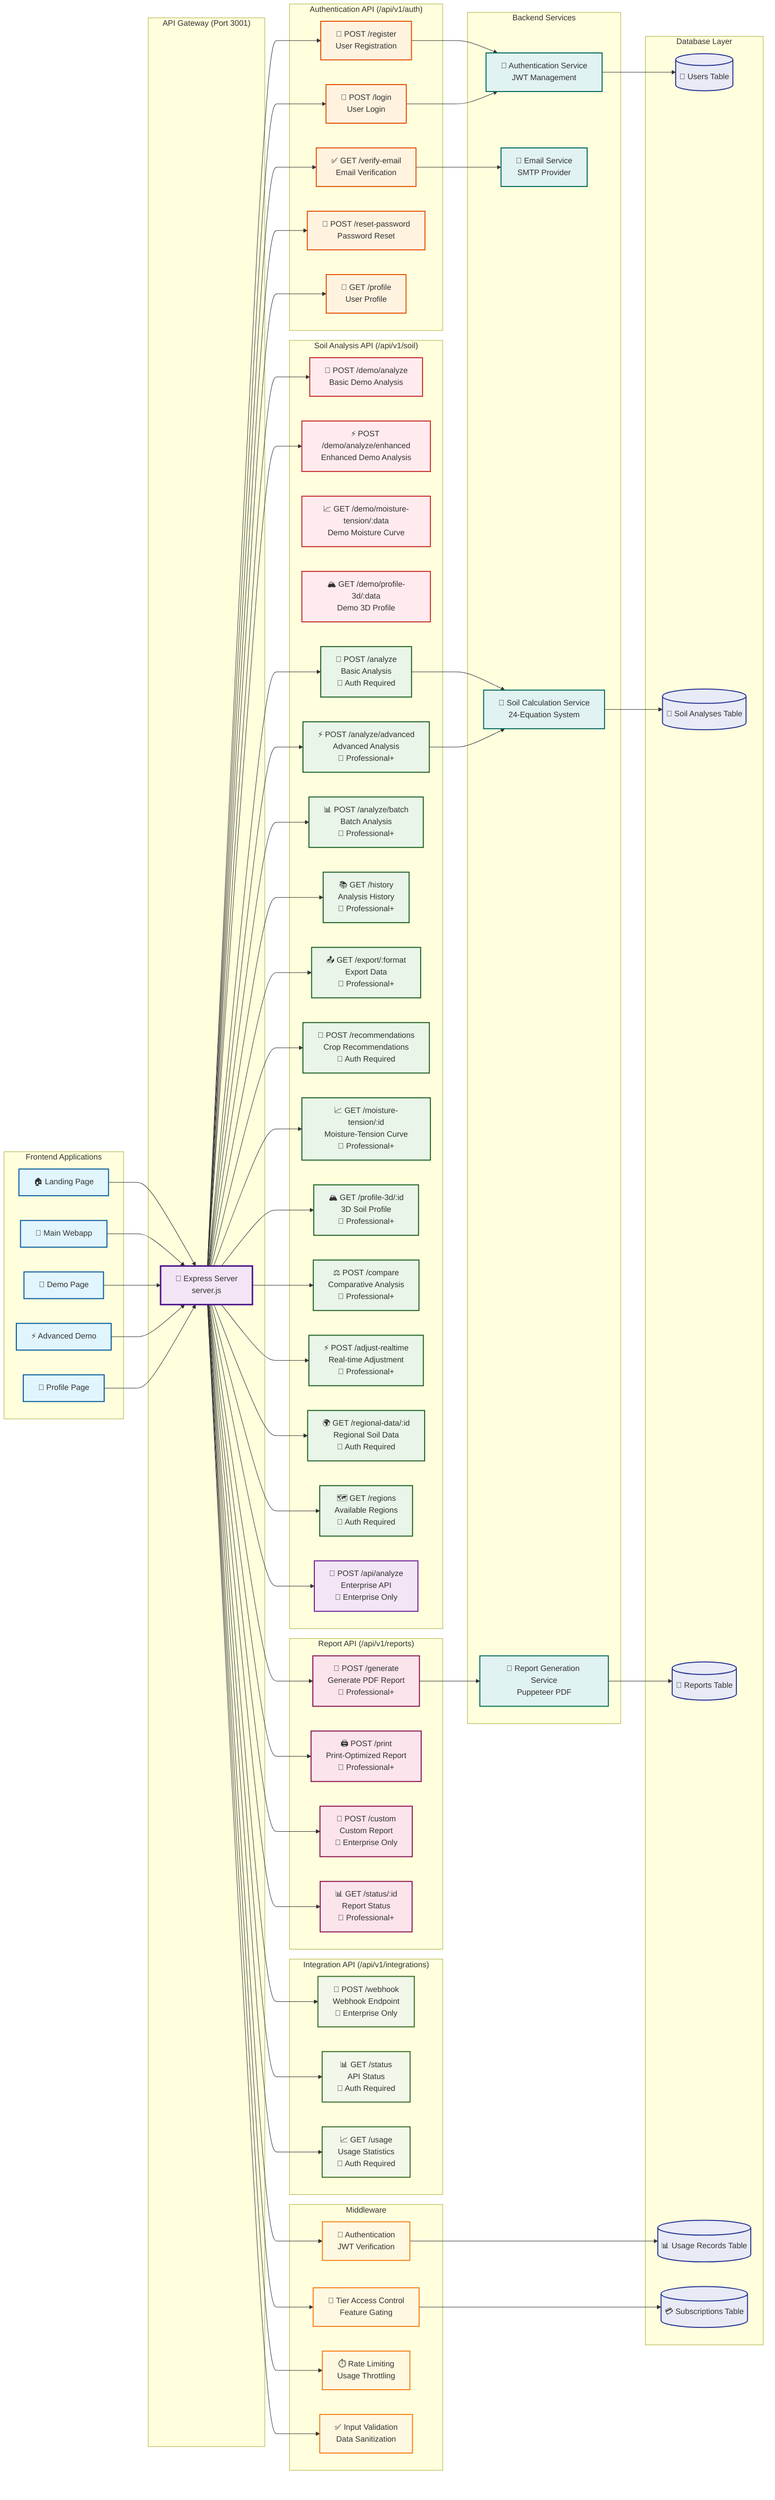 graph LR
    %% Frontend Applications
    subgraph "Frontend Applications"
        Landing[🏠 Landing Page]
        MainApp[🌱 Main Webapp]
        Demo[🧪 Demo Page]
        AdvDemo[⚡ Advanced Demo]
        Profile[👤 Profile Page]
    end
    
    %% API Gateway
    subgraph "API Gateway (Port 3001)"
        Gateway[🚪 Express Server<br/>server.js]
    end
    
    %% Authentication Routes
    subgraph "Authentication API (/api/v1/auth)"
        AuthRegister[📝 POST /register<br/>User Registration]
        AuthLogin[🔐 POST /login<br/>User Login]
        AuthVerify[✅ GET /verify-email<br/>Email Verification]
        AuthReset[🔄 POST /reset-password<br/>Password Reset]
        AuthProfile[👤 GET /profile<br/>User Profile]
    end
    
    %% Soil Analysis Routes
    subgraph "Soil Analysis API (/api/v1/soil)"
        %% Demo Endpoints
        DemoAnalyze[🧪 POST /demo/analyze<br/>Basic Demo Analysis]
        DemoEnhanced[⚡ POST /demo/analyze/enhanced<br/>Enhanced Demo Analysis]
        DemoMoisture[📈 GET /demo/moisture-tension/:data<br/>Demo Moisture Curve]
        DemoProfile3D[🏔️ GET /demo/profile-3d/:data<br/>Demo 3D Profile]
        
        %% Authenticated Endpoints
        BasicAnalyze[🧮 POST /analyze<br/>Basic Analysis<br/>🔐 Auth Required]
        AdvAnalyze[⚡ POST /analyze/advanced<br/>Advanced Analysis<br/>💼 Professional+]
        BatchAnalyze[📊 POST /analyze/batch<br/>Batch Analysis<br/>💼 Professional+]
        
        %% Data & History
        AnalysisHistory[📚 GET /history<br/>Analysis History<br/>💼 Professional+]
        ExportData[📤 GET /export/:format<br/>Export Data<br/>💼 Professional+]
        Recommendations[🌾 POST /recommendations<br/>Crop Recommendations<br/>🔐 Auth Required]
        
        %% Advanced Features
        MoistureCurve[📈 GET /moisture-tension/:id<br/>Moisture-Tension Curve<br/>💼 Professional+]
        Profile3D[🏔️ GET /profile-3d/:id<br/>3D Soil Profile<br/>💼 Professional+]
        CompareAnalyses[⚖️ POST /compare<br/>Comparative Analysis<br/>💼 Professional+]
        RealtimeAdjust[⚡ POST /adjust-realtime<br/>Real-time Adjustment<br/>💼 Professional+]
        
        %% Regional Data
        RegionalData[🌍 GET /regional-data/:id<br/>Regional Soil Data<br/>🔐 Auth Required]
        AvailableRegions[🗺️ GET /regions<br/>Available Regions<br/>🔐 Auth Required]
        
        %% Enterprise API
        EnterpriseAPI[🏢 POST /api/analyze<br/>Enterprise API<br/>🏢 Enterprise Only]
    end
    
    %% Report Generation Routes
    subgraph "Report API (/api/v1/reports)"
        GenerateReport[📄 POST /generate<br/>Generate PDF Report<br/>💼 Professional+]
        PrintReport[🖨️ POST /print<br/>Print-Optimized Report<br/>💼 Professional+]
        CustomReport[🎨 POST /custom<br/>Custom Report<br/>🏢 Enterprise Only]
        ReportStatus[📊 GET /status/:id<br/>Report Status<br/>💼 Professional+]
    end
    
    %% Integration Routes
    subgraph "Integration API (/api/v1/integrations)"
        WebhookEndpoint[🔗 POST /webhook<br/>Webhook Endpoint<br/>🏢 Enterprise Only]
        APIStatus[📊 GET /status<br/>API Status<br/>🔐 Auth Required]
        UsageStats[📈 GET /usage<br/>Usage Statistics<br/>🔐 Auth Required]
    end
    
    %% Backend Services
    subgraph "Backend Services"
        SoilCalcService[🧮 Soil Calculation Service<br/>24-Equation System]
        ReportService[📄 Report Generation Service<br/>Puppeteer PDF]
        EmailService[📧 Email Service<br/>SMTP Provider]
        AuthService[🔐 Authentication Service<br/>JWT Management]
    end
    
    %% Database
    subgraph "Database Layer"
        UserDB[(👥 Users Table)]
        AnalysisDB[(🌱 Soil Analyses Table)]
        ReportDB[(📄 Reports Table)]
        UsageDB[(📊 Usage Records Table)]
        SubscriptionDB[(💳 Subscriptions Table)]
    end
    
    %% Middleware Layer
    subgraph "Middleware"
        AuthMW[🔐 Authentication<br/>JWT Verification]
        TierMW[🎯 Tier Access Control<br/>Feature Gating]
        RateMW[⏱️ Rate Limiting<br/>Usage Throttling]
        ValidMW[✅ Input Validation<br/>Data Sanitization]
    end
    
    %% Frontend to Gateway
    Landing --> Gateway
    MainApp --> Gateway
    Demo --> Gateway
    AdvDemo --> Gateway
    Profile --> Gateway
    
    %% Gateway to Auth Routes
    Gateway --> AuthRegister
    Gateway --> AuthLogin
    Gateway --> AuthVerify
    Gateway --> AuthReset
    Gateway --> AuthProfile
    
    %% Gateway to Soil Routes
    Gateway --> DemoAnalyze
    Gateway --> DemoEnhanced
    Gateway --> BasicAnalyze
    Gateway --> AdvAnalyze
    Gateway --> BatchAnalyze
    Gateway --> AnalysisHistory
    Gateway --> ExportData
    Gateway --> Recommendations
    Gateway --> MoistureCurve
    Gateway --> Profile3D
    Gateway --> CompareAnalyses
    Gateway --> RealtimeAdjust
    Gateway --> RegionalData
    Gateway --> AvailableRegions
    Gateway --> EnterpriseAPI
    
    %% Gateway to Report Routes
    Gateway --> GenerateReport
    Gateway --> PrintReport
    Gateway --> CustomReport
    Gateway --> ReportStatus
    
    %% Gateway to Integration Routes
    Gateway --> WebhookEndpoint
    Gateway --> APIStatus
    Gateway --> UsageStats
    
    %% Middleware Flow
    Gateway --> AuthMW
    Gateway --> TierMW
    Gateway --> RateMW
    Gateway --> ValidMW
    
    %% Services Integration
    AuthRegister --> AuthService
    AuthLogin --> AuthService
    BasicAnalyze --> SoilCalcService
    AdvAnalyze --> SoilCalcService
    GenerateReport --> ReportService
    AuthVerify --> EmailService
    
    %% Database Connections
    AuthService --> UserDB
    SoilCalcService --> AnalysisDB
    ReportService --> ReportDB
    AuthMW --> UsageDB
    TierMW --> SubscriptionDB
    
    %% Styling
    classDef frontend fill:#e1f5fe,stroke:#01579b,stroke-width:2px
    classDef gateway fill:#f3e5f5,stroke:#4a148c,stroke-width:3px
    classDef auth fill:#fff3e0,stroke:#e65100,stroke-width:2px
    classDef soil fill:#e8f5e8,stroke:#1b5e20,stroke-width:2px
    classDef report fill:#fce4ec,stroke:#880e4f,stroke-width:2px
    classDef integration fill:#f1f8e9,stroke:#33691e,stroke-width:2px
    classDef service fill:#e0f2f1,stroke:#00695c,stroke-width:2px
    classDef database fill:#e8eaf6,stroke:#283593,stroke-width:2px
    classDef middleware fill:#fff8e1,stroke:#f57f17,stroke-width:2px
    classDef demo fill:#ffebee,stroke:#c62828,stroke-width:2px
    classDef professional fill:#e8f5e8,stroke:#2e7d32,stroke-width:2px
    classDef enterprise fill:#f3e5f5,stroke:#6a1b9a,stroke-width:2px
    
    class Landing,MainApp,Demo,AdvDemo,Profile frontend
    class Gateway gateway
    class AuthRegister,AuthLogin,AuthVerify,AuthReset,AuthProfile auth
    class BasicAnalyze,AdvAnalyze,BatchAnalyze,AnalysisHistory,ExportData,Recommendations,MoistureCurve,Profile3D,CompareAnalyses,RealtimeAdjust,RegionalData,AvailableRegions soil
    class GenerateReport,PrintReport,CustomReport,ReportStatus report
    class WebhookEndpoint,APIStatus,UsageStats integration
    class SoilCalcService,ReportService,EmailService,AuthService service
    class UserDB,AnalysisDB,ReportDB,UsageDB,SubscriptionDB database
    class AuthMW,TierMW,RateMW,ValidMW middleware
    class DemoAnalyze,DemoEnhanced,DemoMoisture,DemoProfile3D demo
    class EnterpriseAPI enterprise